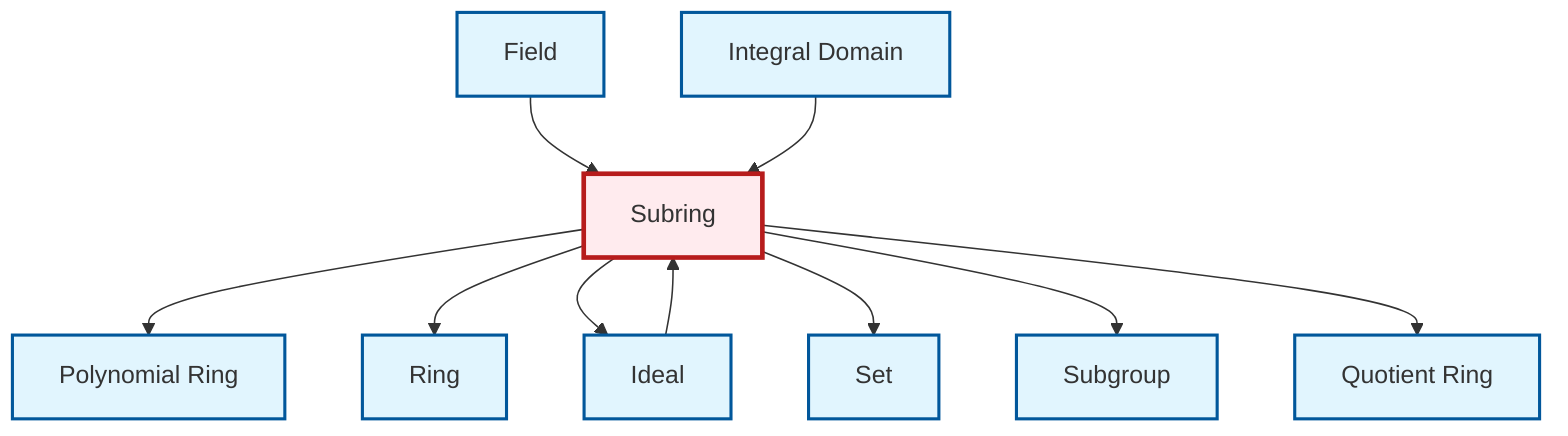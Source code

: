 graph TD
    classDef definition fill:#e1f5fe,stroke:#01579b,stroke-width:2px
    classDef theorem fill:#f3e5f5,stroke:#4a148c,stroke-width:2px
    classDef axiom fill:#fff3e0,stroke:#e65100,stroke-width:2px
    classDef example fill:#e8f5e9,stroke:#1b5e20,stroke-width:2px
    classDef current fill:#ffebee,stroke:#b71c1c,stroke-width:3px
    def-subgroup["Subgroup"]:::definition
    def-field["Field"]:::definition
    def-ring["Ring"]:::definition
    def-ideal["Ideal"]:::definition
    def-integral-domain["Integral Domain"]:::definition
    def-set["Set"]:::definition
    def-polynomial-ring["Polynomial Ring"]:::definition
    def-quotient-ring["Quotient Ring"]:::definition
    def-subring["Subring"]:::definition
    def-ideal --> def-subring
    def-field --> def-subring
    def-integral-domain --> def-subring
    def-subring --> def-polynomial-ring
    def-subring --> def-ring
    def-subring --> def-ideal
    def-subring --> def-set
    def-subring --> def-subgroup
    def-subring --> def-quotient-ring
    class def-subring current